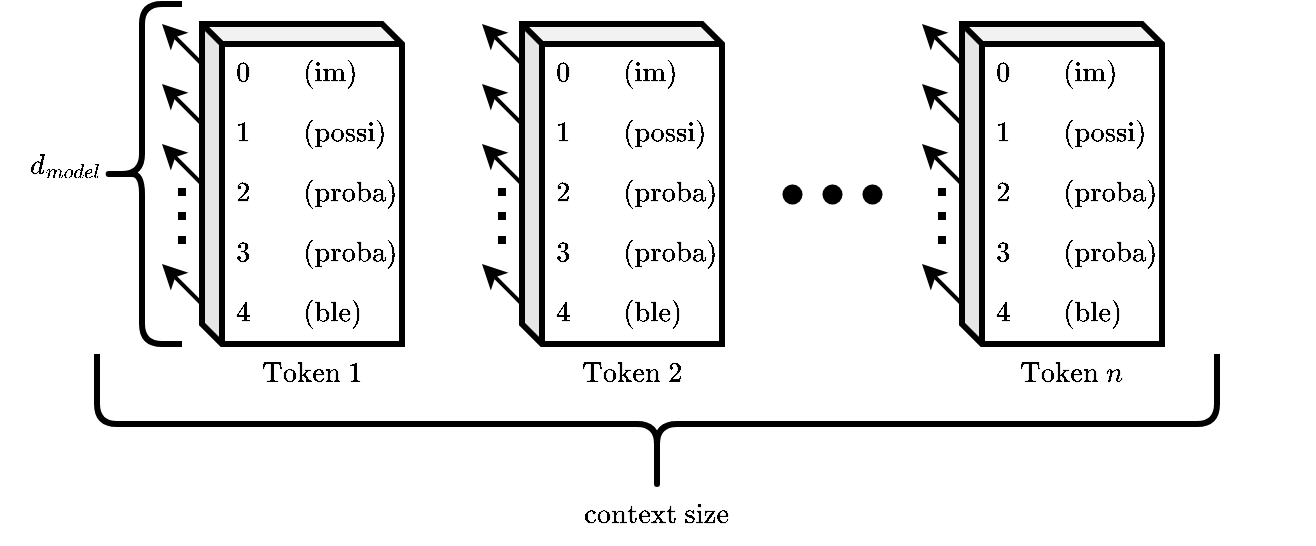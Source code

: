 <mxfile version="22.1.21" type="device">
  <diagram name="Stránka-1" id="D1A6D7o8mKEUf96tEtYS">
    <mxGraphModel dx="357" dy="428" grid="1" gridSize="10" guides="1" tooltips="1" connect="1" arrows="1" fold="1" page="1" pageScale="1" pageWidth="1654" pageHeight="2336" math="1" shadow="0">
      <root>
        <mxCell id="0" />
        <mxCell id="1" parent="0" />
        <mxCell id="aX6Djtvii5dFgeEqaXdy-19" value="" style="shape=curlyBracket;whiteSpace=wrap;html=1;rounded=1;labelPosition=left;verticalLabelPosition=middle;align=right;verticalAlign=middle;strokeWidth=3;" vertex="1" parent="1">
          <mxGeometry x="270" y="410" width="40" height="170" as="geometry" />
        </mxCell>
        <mxCell id="aX6Djtvii5dFgeEqaXdy-1" value="" style="shape=cube;whiteSpace=wrap;html=1;boundedLbl=1;backgroundOutline=1;darkOpacity=0.05;darkOpacity2=0.1;size=10;rotation=0;strokeWidth=3;" vertex="1" parent="1">
          <mxGeometry x="320" y="420" width="100" height="160" as="geometry" />
        </mxCell>
        <mxCell id="aX6Djtvii5dFgeEqaXdy-2" value="$$0 \hspace{7mm}\text{(im)}$$" style="text;html=1;strokeColor=none;fillColor=none;align=left;verticalAlign=middle;whiteSpace=wrap;rounded=0;spacingLeft=5;" vertex="1" parent="1">
          <mxGeometry x="330" y="430" width="90" height="30" as="geometry" />
        </mxCell>
        <mxCell id="aX6Djtvii5dFgeEqaXdy-5" value="$$1 \hspace{7mm}\text{(possi)}$$" style="text;html=1;strokeColor=none;fillColor=none;align=left;verticalAlign=middle;whiteSpace=wrap;rounded=0;spacingLeft=5;" vertex="1" parent="1">
          <mxGeometry x="330" y="460" width="90" height="30" as="geometry" />
        </mxCell>
        <mxCell id="aX6Djtvii5dFgeEqaXdy-6" value="$$2 \hspace{7mm}\text{(proba)}$$" style="text;html=1;strokeColor=none;fillColor=none;align=left;verticalAlign=middle;whiteSpace=wrap;rounded=0;spacingLeft=5;" vertex="1" parent="1">
          <mxGeometry x="330" y="490" width="90" height="30" as="geometry" />
        </mxCell>
        <mxCell id="aX6Djtvii5dFgeEqaXdy-7" value="$$3 \hspace{7mm}\text{(proba)}$$" style="text;html=1;strokeColor=none;fillColor=none;align=left;verticalAlign=middle;whiteSpace=wrap;rounded=0;spacingLeft=5;" vertex="1" parent="1">
          <mxGeometry x="330" y="520" width="90" height="30" as="geometry" />
        </mxCell>
        <mxCell id="aX6Djtvii5dFgeEqaXdy-8" value="$$4 \hspace{7mm}\text{(ble)}$$" style="text;html=1;strokeColor=none;fillColor=none;align=left;verticalAlign=middle;whiteSpace=wrap;rounded=0;spacingLeft=5;" vertex="1" parent="1">
          <mxGeometry x="330" y="550" width="90" height="30" as="geometry" />
        </mxCell>
        <mxCell id="aX6Djtvii5dFgeEqaXdy-9" value="" style="endArrow=classic;html=1;rounded=0;strokeWidth=2;" edge="1" parent="1">
          <mxGeometry width="50" height="50" relative="1" as="geometry">
            <mxPoint x="320" y="440" as="sourcePoint" />
            <mxPoint x="300" y="420" as="targetPoint" />
          </mxGeometry>
        </mxCell>
        <mxCell id="aX6Djtvii5dFgeEqaXdy-14" value="" style="endArrow=classic;html=1;rounded=0;strokeWidth=2;" edge="1" parent="1">
          <mxGeometry width="50" height="50" relative="1" as="geometry">
            <mxPoint x="320" y="470" as="sourcePoint" />
            <mxPoint x="300" y="450" as="targetPoint" />
          </mxGeometry>
        </mxCell>
        <mxCell id="aX6Djtvii5dFgeEqaXdy-15" value="" style="endArrow=classic;html=1;rounded=0;strokeWidth=2;" edge="1" parent="1">
          <mxGeometry width="50" height="50" relative="1" as="geometry">
            <mxPoint x="320" y="500" as="sourcePoint" />
            <mxPoint x="300" y="480" as="targetPoint" />
          </mxGeometry>
        </mxCell>
        <mxCell id="aX6Djtvii5dFgeEqaXdy-18" value="" style="endArrow=classic;html=1;rounded=0;strokeWidth=2;" edge="1" parent="1">
          <mxGeometry width="50" height="50" relative="1" as="geometry">
            <mxPoint x="320" y="560" as="sourcePoint" />
            <mxPoint x="300" y="540" as="targetPoint" />
          </mxGeometry>
        </mxCell>
        <mxCell id="aX6Djtvii5dFgeEqaXdy-20" value="\(d_{model}\)" style="text;html=1;strokeColor=none;fillColor=none;align=center;verticalAlign=middle;whiteSpace=wrap;rounded=0;" vertex="1" parent="1">
          <mxGeometry x="232" y="476" width="40" height="30" as="geometry" />
        </mxCell>
        <mxCell id="aX6Djtvii5dFgeEqaXdy-21" value="" style="shape=cube;whiteSpace=wrap;html=1;boundedLbl=1;backgroundOutline=1;darkOpacity=0.05;darkOpacity2=0.1;size=10;rotation=0;strokeWidth=3;" vertex="1" parent="1">
          <mxGeometry x="480" y="420" width="100" height="160" as="geometry" />
        </mxCell>
        <mxCell id="aX6Djtvii5dFgeEqaXdy-22" value="$$0 \hspace{7mm}\text{(im)}$$" style="text;html=1;strokeColor=none;fillColor=none;align=left;verticalAlign=middle;whiteSpace=wrap;rounded=0;spacingLeft=5;" vertex="1" parent="1">
          <mxGeometry x="490" y="430" width="90" height="30" as="geometry" />
        </mxCell>
        <mxCell id="aX6Djtvii5dFgeEqaXdy-23" value="$$1 \hspace{7mm}\text{(possi)}$$" style="text;html=1;strokeColor=none;fillColor=none;align=left;verticalAlign=middle;whiteSpace=wrap;rounded=0;spacingLeft=5;" vertex="1" parent="1">
          <mxGeometry x="490" y="460" width="90" height="30" as="geometry" />
        </mxCell>
        <mxCell id="aX6Djtvii5dFgeEqaXdy-24" value="$$2 \hspace{7mm}\text{(proba)}$$" style="text;html=1;strokeColor=none;fillColor=none;align=left;verticalAlign=middle;whiteSpace=wrap;rounded=0;spacingLeft=5;" vertex="1" parent="1">
          <mxGeometry x="490" y="490" width="90" height="30" as="geometry" />
        </mxCell>
        <mxCell id="aX6Djtvii5dFgeEqaXdy-25" value="$$3 \hspace{7mm}\text{(proba)}$$" style="text;html=1;strokeColor=none;fillColor=none;align=left;verticalAlign=middle;whiteSpace=wrap;rounded=0;spacingLeft=5;" vertex="1" parent="1">
          <mxGeometry x="490" y="520" width="90" height="30" as="geometry" />
        </mxCell>
        <mxCell id="aX6Djtvii5dFgeEqaXdy-26" value="$$4 \hspace{7mm}\text{(ble)}$$" style="text;html=1;strokeColor=none;fillColor=none;align=left;verticalAlign=middle;whiteSpace=wrap;rounded=0;spacingLeft=5;" vertex="1" parent="1">
          <mxGeometry x="490" y="550" width="90" height="30" as="geometry" />
        </mxCell>
        <mxCell id="aX6Djtvii5dFgeEqaXdy-27" value="" style="endArrow=classic;html=1;rounded=0;strokeWidth=2;" edge="1" parent="1">
          <mxGeometry width="50" height="50" relative="1" as="geometry">
            <mxPoint x="480" y="440" as="sourcePoint" />
            <mxPoint x="460" y="420" as="targetPoint" />
          </mxGeometry>
        </mxCell>
        <mxCell id="aX6Djtvii5dFgeEqaXdy-28" value="" style="endArrow=classic;html=1;rounded=0;strokeWidth=2;" edge="1" parent="1">
          <mxGeometry width="50" height="50" relative="1" as="geometry">
            <mxPoint x="480" y="470" as="sourcePoint" />
            <mxPoint x="460" y="450" as="targetPoint" />
          </mxGeometry>
        </mxCell>
        <mxCell id="aX6Djtvii5dFgeEqaXdy-29" value="" style="endArrow=classic;html=1;rounded=0;strokeWidth=2;" edge="1" parent="1">
          <mxGeometry width="50" height="50" relative="1" as="geometry">
            <mxPoint x="480" y="500" as="sourcePoint" />
            <mxPoint x="460" y="480" as="targetPoint" />
          </mxGeometry>
        </mxCell>
        <mxCell id="aX6Djtvii5dFgeEqaXdy-31" value="" style="endArrow=classic;html=1;rounded=0;strokeWidth=2;" edge="1" parent="1">
          <mxGeometry width="50" height="50" relative="1" as="geometry">
            <mxPoint x="480" y="560" as="sourcePoint" />
            <mxPoint x="460" y="540" as="targetPoint" />
          </mxGeometry>
        </mxCell>
        <mxCell id="aX6Djtvii5dFgeEqaXdy-33" value="" style="ellipse;fillColor=strokeColor;html=1;spacing=0;fontSize=6;strokeWidth=0;" vertex="1" parent="1">
          <mxGeometry x="610" y="500" width="10" height="10" as="geometry" />
        </mxCell>
        <mxCell id="aX6Djtvii5dFgeEqaXdy-34" value="" style="ellipse;fillColor=strokeColor;html=1;spacing=0;fontSize=6;strokeWidth=0;" vertex="1" parent="1">
          <mxGeometry x="630" y="500" width="10" height="10" as="geometry" />
        </mxCell>
        <mxCell id="aX6Djtvii5dFgeEqaXdy-35" value="" style="ellipse;fillColor=strokeColor;html=1;spacing=0;fontSize=6;strokeWidth=0;" vertex="1" parent="1">
          <mxGeometry x="650" y="500" width="10" height="10" as="geometry" />
        </mxCell>
        <mxCell id="aX6Djtvii5dFgeEqaXdy-36" value="" style="shape=cube;whiteSpace=wrap;html=1;boundedLbl=1;backgroundOutline=1;darkOpacity=0.05;darkOpacity2=0.1;size=10;rotation=0;strokeWidth=3;" vertex="1" parent="1">
          <mxGeometry x="700" y="420" width="100" height="160" as="geometry" />
        </mxCell>
        <mxCell id="aX6Djtvii5dFgeEqaXdy-37" value="$$0 \hspace{7mm}\text{(im)}$$" style="text;html=1;strokeColor=none;fillColor=none;align=left;verticalAlign=middle;whiteSpace=wrap;rounded=0;spacingLeft=5;" vertex="1" parent="1">
          <mxGeometry x="710" y="430" width="90" height="30" as="geometry" />
        </mxCell>
        <mxCell id="aX6Djtvii5dFgeEqaXdy-38" value="$$1 \hspace{7mm}\text{(possi)}$$" style="text;html=1;strokeColor=none;fillColor=none;align=left;verticalAlign=middle;whiteSpace=wrap;rounded=0;spacingLeft=5;" vertex="1" parent="1">
          <mxGeometry x="710" y="460" width="90" height="30" as="geometry" />
        </mxCell>
        <mxCell id="aX6Djtvii5dFgeEqaXdy-39" value="$$2 \hspace{7mm}\text{(proba)}$$" style="text;html=1;strokeColor=none;fillColor=none;align=left;verticalAlign=middle;whiteSpace=wrap;rounded=0;spacingLeft=5;" vertex="1" parent="1">
          <mxGeometry x="710" y="490" width="90" height="30" as="geometry" />
        </mxCell>
        <mxCell id="aX6Djtvii5dFgeEqaXdy-40" value="$$3 \hspace{7mm}\text{(proba)}$$" style="text;html=1;strokeColor=none;fillColor=none;align=left;verticalAlign=middle;whiteSpace=wrap;rounded=0;spacingLeft=5;" vertex="1" parent="1">
          <mxGeometry x="710" y="520" width="90" height="30" as="geometry" />
        </mxCell>
        <mxCell id="aX6Djtvii5dFgeEqaXdy-41" value="$$4 \hspace{7mm}\text{(ble)}$$" style="text;html=1;strokeColor=none;fillColor=none;align=left;verticalAlign=middle;whiteSpace=wrap;rounded=0;spacingLeft=5;" vertex="1" parent="1">
          <mxGeometry x="710" y="550" width="90" height="30" as="geometry" />
        </mxCell>
        <mxCell id="aX6Djtvii5dFgeEqaXdy-42" value="" style="endArrow=classic;html=1;rounded=0;strokeWidth=2;" edge="1" parent="1">
          <mxGeometry width="50" height="50" relative="1" as="geometry">
            <mxPoint x="700" y="440" as="sourcePoint" />
            <mxPoint x="680" y="420" as="targetPoint" />
          </mxGeometry>
        </mxCell>
        <mxCell id="aX6Djtvii5dFgeEqaXdy-43" value="" style="endArrow=classic;html=1;rounded=0;strokeWidth=2;" edge="1" parent="1">
          <mxGeometry width="50" height="50" relative="1" as="geometry">
            <mxPoint x="700" y="470" as="sourcePoint" />
            <mxPoint x="680" y="450" as="targetPoint" />
          </mxGeometry>
        </mxCell>
        <mxCell id="aX6Djtvii5dFgeEqaXdy-44" value="" style="endArrow=classic;html=1;rounded=0;strokeWidth=2;" edge="1" parent="1">
          <mxGeometry width="50" height="50" relative="1" as="geometry">
            <mxPoint x="700" y="500" as="sourcePoint" />
            <mxPoint x="680" y="480" as="targetPoint" />
          </mxGeometry>
        </mxCell>
        <mxCell id="aX6Djtvii5dFgeEqaXdy-46" value="" style="endArrow=classic;html=1;rounded=0;strokeWidth=2;" edge="1" parent="1">
          <mxGeometry width="50" height="50" relative="1" as="geometry">
            <mxPoint x="700" y="560" as="sourcePoint" />
            <mxPoint x="680" y="540" as="targetPoint" />
          </mxGeometry>
        </mxCell>
        <mxCell id="aX6Djtvii5dFgeEqaXdy-48" value="" style="shape=curlyBracket;whiteSpace=wrap;html=1;rounded=1;labelPosition=left;verticalLabelPosition=middle;align=right;verticalAlign=middle;rotation=-90;strokeWidth=3;" vertex="1" parent="1">
          <mxGeometry x="512.5" y="340" width="70" height="560" as="geometry" />
        </mxCell>
        <mxCell id="aX6Djtvii5dFgeEqaXdy-49" value="\(\text{context size}\)" style="text;html=1;strokeColor=none;fillColor=none;align=center;verticalAlign=middle;whiteSpace=wrap;rounded=0;" vertex="1" parent="1">
          <mxGeometry x="501.25" y="650" width="92.5" height="30" as="geometry" />
        </mxCell>
        <mxCell id="aX6Djtvii5dFgeEqaXdy-50" value="\(\text{Token }1\)" style="text;html=1;strokeColor=none;fillColor=none;align=center;verticalAlign=middle;whiteSpace=wrap;rounded=0;" vertex="1" parent="1">
          <mxGeometry x="345" y="580" width="60" height="30" as="geometry" />
        </mxCell>
        <mxCell id="aX6Djtvii5dFgeEqaXdy-51" value="\(\text{Token }2\)" style="text;html=1;strokeColor=none;fillColor=none;align=center;verticalAlign=middle;whiteSpace=wrap;rounded=0;" vertex="1" parent="1">
          <mxGeometry x="505" y="580" width="60" height="30" as="geometry" />
        </mxCell>
        <mxCell id="aX6Djtvii5dFgeEqaXdy-52" value="\(\text{Token }n\)" style="text;html=1;strokeColor=none;fillColor=none;align=center;verticalAlign=middle;whiteSpace=wrap;rounded=0;" vertex="1" parent="1">
          <mxGeometry x="725" y="580" width="60" height="30" as="geometry" />
        </mxCell>
        <mxCell id="aX6Djtvii5dFgeEqaXdy-55" value="" style="endArrow=none;dashed=1;html=1;dashPattern=1 2;strokeWidth=4;rounded=0;" edge="1" parent="1">
          <mxGeometry width="50" height="50" relative="1" as="geometry">
            <mxPoint x="310" y="530" as="sourcePoint" />
            <mxPoint x="310" y="500" as="targetPoint" />
          </mxGeometry>
        </mxCell>
        <mxCell id="aX6Djtvii5dFgeEqaXdy-56" value="" style="endArrow=none;dashed=1;html=1;dashPattern=1 2;strokeWidth=4;rounded=0;" edge="1" parent="1">
          <mxGeometry width="50" height="50" relative="1" as="geometry">
            <mxPoint x="470" y="530" as="sourcePoint" />
            <mxPoint x="470" y="500" as="targetPoint" />
          </mxGeometry>
        </mxCell>
        <mxCell id="aX6Djtvii5dFgeEqaXdy-59" value="" style="endArrow=none;dashed=1;html=1;dashPattern=1 2;strokeWidth=4;rounded=0;" edge="1" parent="1">
          <mxGeometry width="50" height="50" relative="1" as="geometry">
            <mxPoint x="690" y="530" as="sourcePoint" />
            <mxPoint x="690" y="500" as="targetPoint" />
          </mxGeometry>
        </mxCell>
      </root>
    </mxGraphModel>
  </diagram>
</mxfile>
